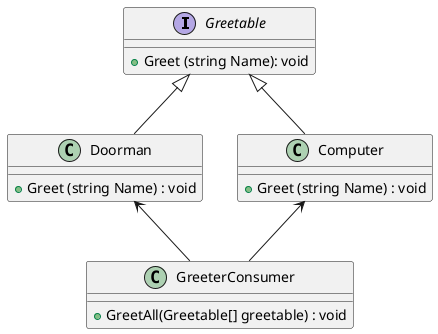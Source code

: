 @startuml
interface Greetable

class Doorman
class Computer
class GreeterConsumer

Greetable <|-- Doorman
Greetable <|-- Computer

Doorman <-- GreeterConsumer
Computer <-- GreeterConsumer

Greetable : + Greet (string Name): void
Doorman : + Greet (string Name) : void
Computer : + Greet (string Name) : void
GreeterConsumer : + GreetAll(Greetable[] greetable) : void

@enduml